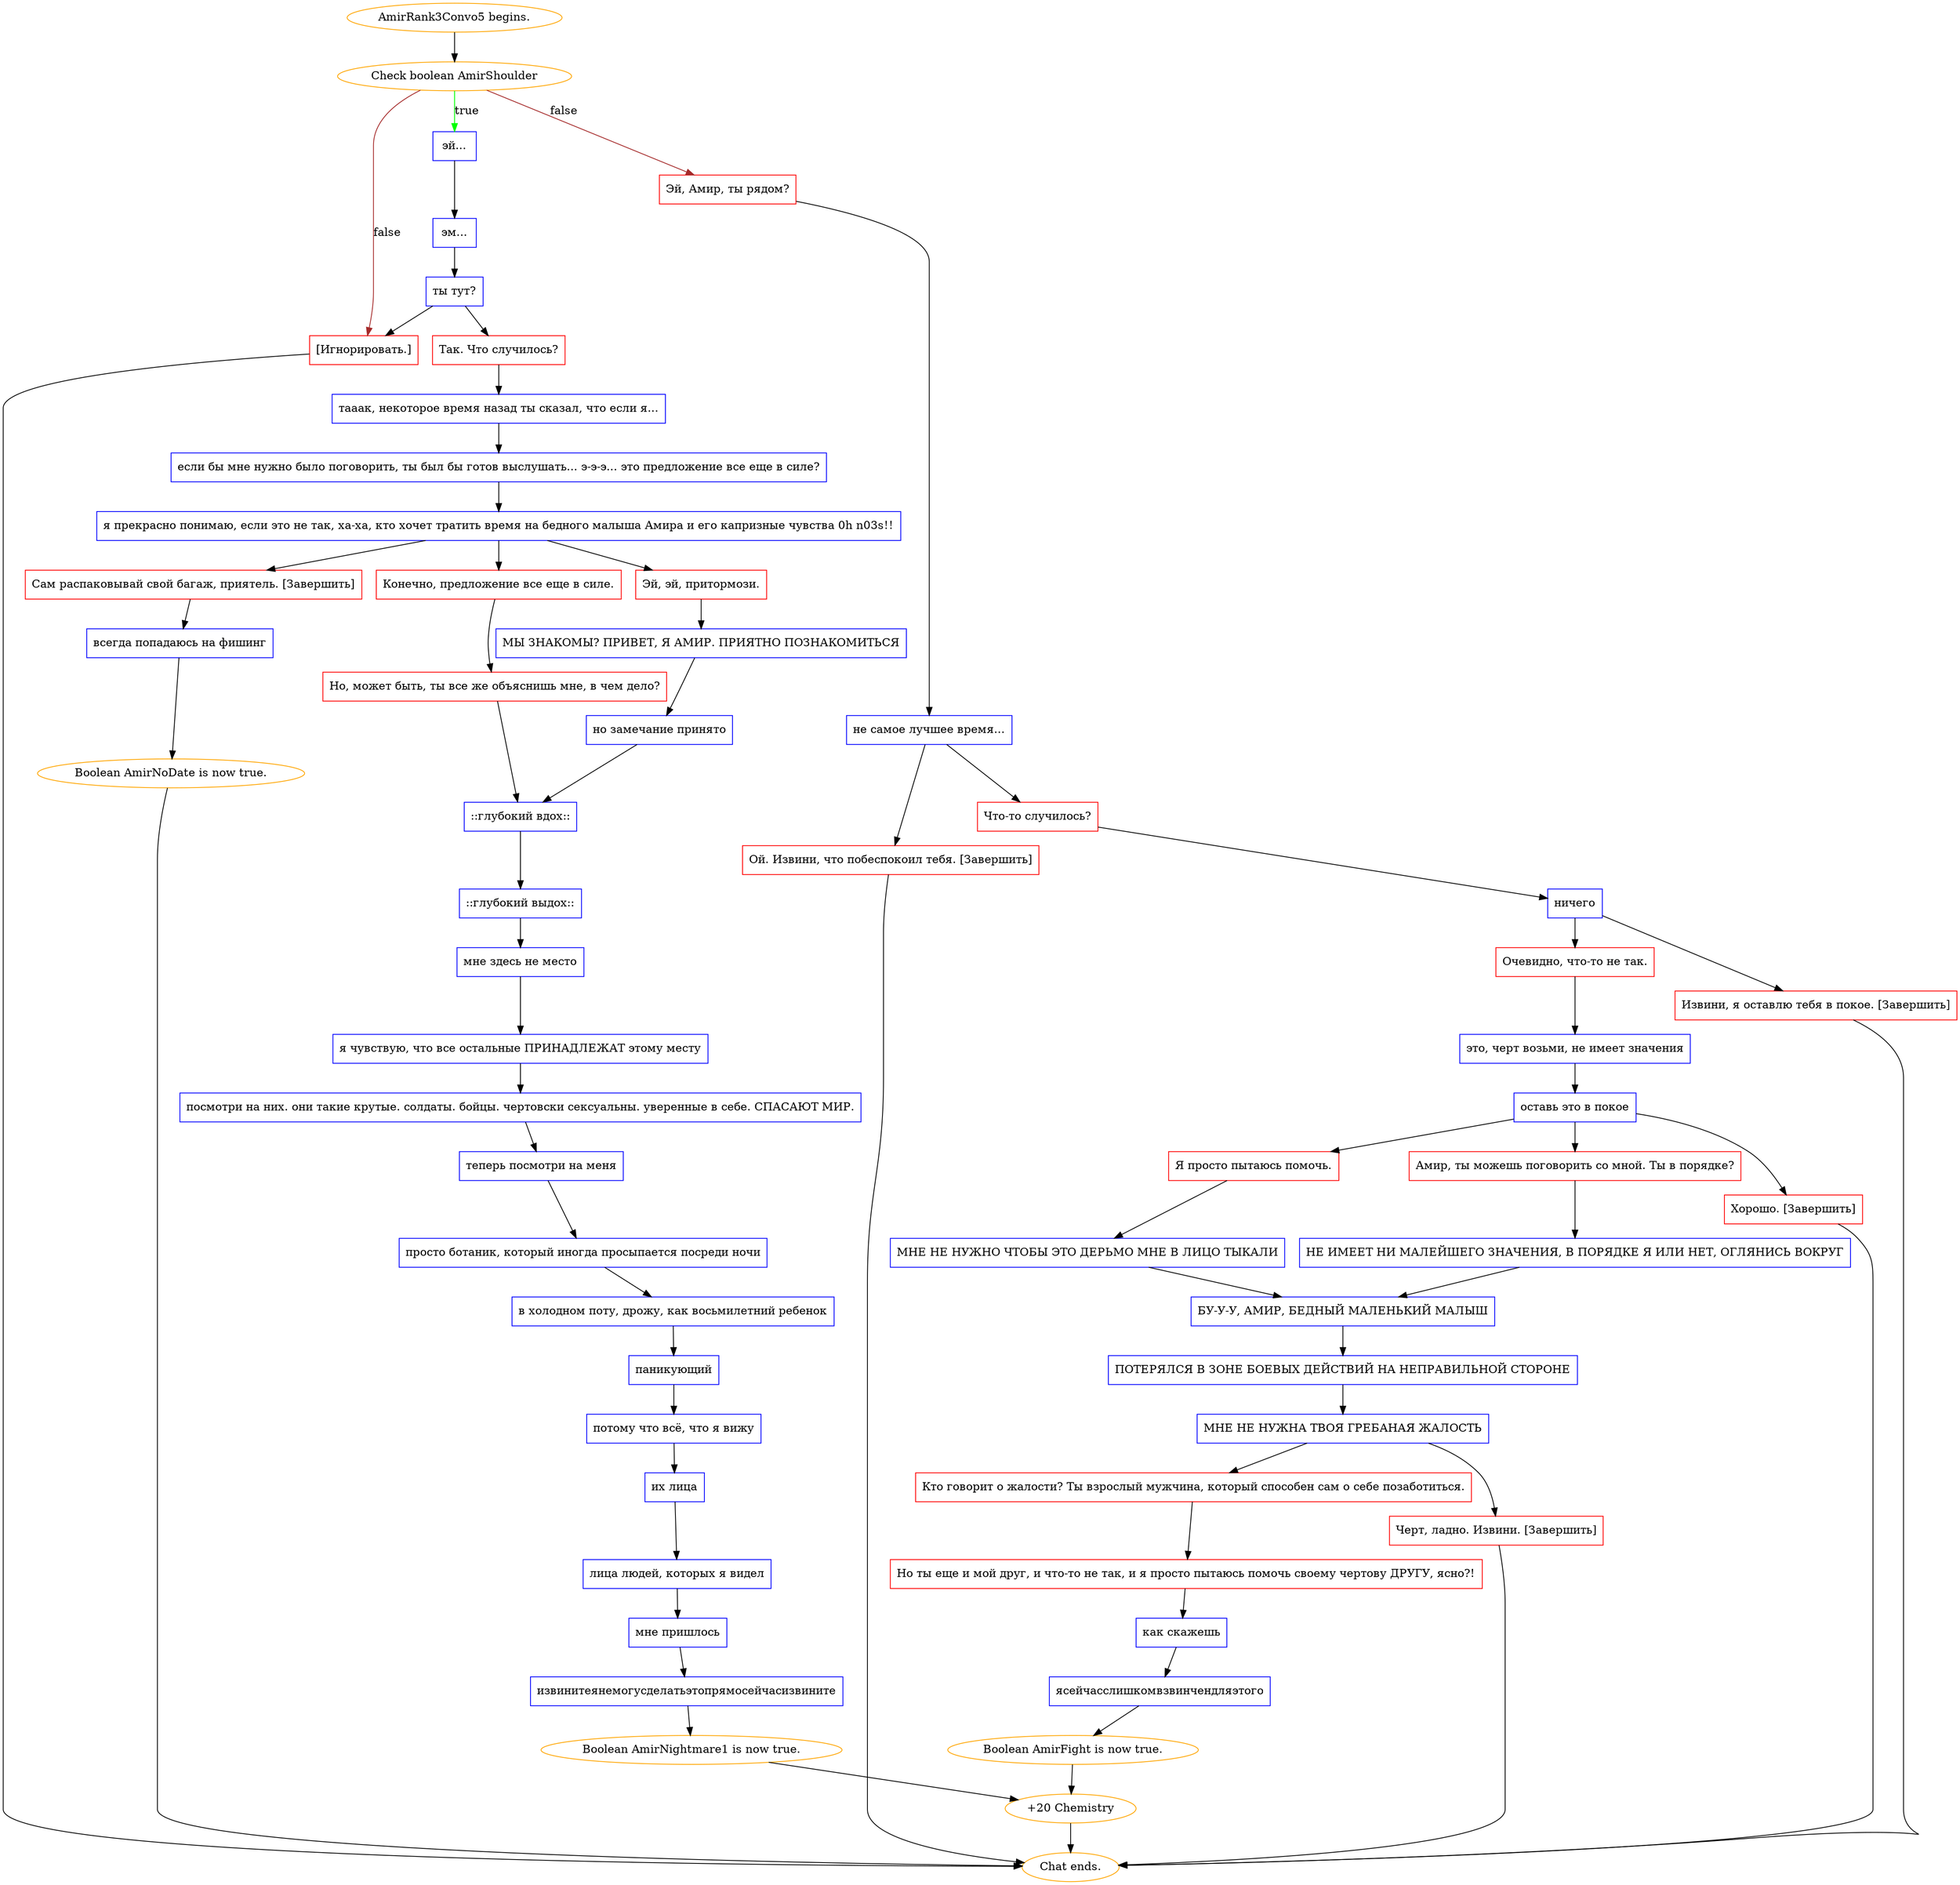 digraph {
	"AmirRank3Convo5 begins." [color=orange];
		"AmirRank3Convo5 begins." -> j1739388790;
	j1739388790 [label="Check boolean AmirShoulder",color=orange];
		j1739388790 -> j703201921 [label=true,color=green];
		j1739388790 -> j3484159934 [label=false,color=brown];
		j1739388790 -> j2869381411 [label=false,color=brown];
	j703201921 [label="эй...",shape=box,color=blue];
		j703201921 -> j2691245211;
	j3484159934 [label="Эй, Амир, ты рядом?",shape=box,color=red];
		j3484159934 -> j2469492337;
	j2869381411 [label="[Игнорировать.]",shape=box,color=red];
		j2869381411 -> "Chat ends.";
	j2691245211 [label="эм...",shape=box,color=blue];
		j2691245211 -> j1460455510;
	j2469492337 [label="не самое лучшее время...",shape=box,color=blue];
		j2469492337 -> j339906272;
		j2469492337 -> j2307091661;
	"Chat ends." [color=orange];
	j1460455510 [label="ты тут?",shape=box,color=blue];
		j1460455510 -> j811890346;
		j1460455510 -> j2869381411;
	j339906272 [label="Что-то случилось?",shape=box,color=red];
		j339906272 -> j2433372759;
	j2307091661 [label="Ой. Извини, что побеспокоил тебя. [Завершить]",shape=box,color=red];
		j2307091661 -> "Chat ends.";
	j811890346 [label="Так. Что случилось?",shape=box,color=red];
		j811890346 -> j937781914;
	j2433372759 [label="ничего",shape=box,color=blue];
		j2433372759 -> j2055762703;
		j2433372759 -> j4260663063;
	j937781914 [label="тааак, некоторое время назад ты сказал, что если я...",shape=box,color=blue];
		j937781914 -> j3365978041;
	j2055762703 [label="Очевидно, что-то не так.",shape=box,color=red];
		j2055762703 -> j2849380652;
	j4260663063 [label="Извини, я оставлю тебя в покое. [Завершить]",shape=box,color=red];
		j4260663063 -> "Chat ends.";
	j3365978041 [label="если бы мне нужно было поговорить, ты был бы готов выслушать... э-э-э... это предложение все еще в силе?",shape=box,color=blue];
		j3365978041 -> j638431482;
	j2849380652 [label="это, черт возьми, не имеет значения",shape=box,color=blue];
		j2849380652 -> j546053079;
	j638431482 [label="я прекрасно понимаю, если это не так, ха-ха, кто хочет тратить время на бедного малыша Амира и его капризные чувства 0h n03s!!",shape=box,color=blue];
		j638431482 -> j3331141519;
		j638431482 -> j2094325334;
		j638431482 -> j3684734156;
	j546053079 [label="оставь это в покое",shape=box,color=blue];
		j546053079 -> j532894260;
		j546053079 -> j2521803738;
		j546053079 -> j3913138087;
	j3331141519 [label="Сам распаковывай свой багаж, приятель. [Завершить]",shape=box,color=red];
		j3331141519 -> j1248609594;
	j2094325334 [label="Конечно, предложение все еще в силе.",shape=box,color=red];
		j2094325334 -> j947645639;
	j3684734156 [label="Эй, эй, притормози.",shape=box,color=red];
		j3684734156 -> j3565161897;
	j532894260 [label="Амир, ты можешь поговорить со мной. Ты в порядке?",shape=box,color=red];
		j532894260 -> j3956149973;
	j2521803738 [label="Я просто пытаюсь помочь.",shape=box,color=red];
		j2521803738 -> j53290804;
	j3913138087 [label="Хорошо. [Завершить]",shape=box,color=red];
		j3913138087 -> "Chat ends.";
	j1248609594 [label="всегда попадаюсь на фишинг",shape=box,color=blue];
		j1248609594 -> j1438323710;
	j947645639 [label="Но, может быть, ты все же объяснишь мне, в чем дело?",shape=box,color=red];
		j947645639 -> j244325461;
	j3565161897 [label="МЫ ЗНАКОМЫ? ПРИВЕТ, Я АМИР. ПРИЯТНО ПОЗНАКОМИТЬСЯ",shape=box,color=blue];
		j3565161897 -> j1807799510;
	j3956149973 [label="НЕ ИМЕЕТ НИ МАЛЕЙШЕГО ЗНАЧЕНИЯ, В ПОРЯДКЕ Я ИЛИ НЕТ, ОГЛЯНИСЬ ВОКРУГ",shape=box,color=blue];
		j3956149973 -> j2571157507;
	j53290804 [label="МНЕ НЕ НУЖНО ЧТОБЫ ЭТО ДЕРЬМО МНЕ В ЛИЦО ТЫКАЛИ",shape=box,color=blue];
		j53290804 -> j2571157507;
	j1438323710 [label="Boolean AmirNoDate is now true.",color=orange];
		j1438323710 -> "Chat ends.";
	j244325461 [label="::глубокий вдох::",shape=box,color=blue];
		j244325461 -> j3933554011;
	j1807799510 [label="но замечание принято",shape=box,color=blue];
		j1807799510 -> j244325461;
	j2571157507 [label="БУ-У-У, АМИР, БЕДНЫЙ МАЛЕНЬКИЙ МАЛЫШ",shape=box,color=blue];
		j2571157507 -> j872901188;
	j3933554011 [label="::глубокий выдох::",shape=box,color=blue];
		j3933554011 -> j2086605961;
	j872901188 [label="ПОТЕРЯЛСЯ В ЗОНЕ БОЕВЫХ ДЕЙСТВИЙ НА НЕПРАВИЛЬНОЙ СТОРОНЕ",shape=box,color=blue];
		j872901188 -> j776576067;
	j2086605961 [label="мне здесь не место",shape=box,color=blue];
		j2086605961 -> j2373355036;
	j776576067 [label="МНЕ НЕ НУЖНА ТВОЯ ГРЕБАНАЯ ЖАЛОСТЬ",shape=box,color=blue];
		j776576067 -> j4273365172;
		j776576067 -> j944783381;
	j2373355036 [label="я чувствую, что все остальные ПРИНАДЛЕЖАТ этому месту",shape=box,color=blue];
		j2373355036 -> j3689934927;
	j4273365172 [label="Кто говорит о жалости? Ты взрослый мужчина, который способен сам о себе позаботиться.",shape=box,color=red];
		j4273365172 -> j368198557;
	j944783381 [label="Черт, ладно. Извини. [Завершить]",shape=box,color=red];
		j944783381 -> "Chat ends.";
	j3689934927 [label="посмотри на них. они такие крутые. солдаты. бойцы. чертовски сексуальны. уверенные в себе. СПАСАЮТ МИР.",shape=box,color=blue];
		j3689934927 -> j2113439359;
	j368198557 [label="Но ты еще и мой друг, и что-то не так, и я просто пытаюсь помочь своему чертову ДРУГУ, ясно?!",shape=box,color=red];
		j368198557 -> j994965588;
	j2113439359 [label="теперь посмотри на меня",shape=box,color=blue];
		j2113439359 -> j3679042616;
	j994965588 [label="как скажешь",shape=box,color=blue];
		j994965588 -> j2567160304;
	j3679042616 [label="просто ботаник, который иногда просыпается посреди ночи",shape=box,color=blue];
		j3679042616 -> j906500534;
	j2567160304 [label="ясейчасслишкомвзвинчендляэтого",shape=box,color=blue];
		j2567160304 -> j1796963784;
	j906500534 [label="в холодном поту, дрожу, как восьмилетний ребенок",shape=box,color=blue];
		j906500534 -> j956622668;
	j1796963784 [label="Boolean AmirFight is now true.",color=orange];
		j1796963784 -> j367054140;
	j956622668 [label="паникующий",shape=box,color=blue];
		j956622668 -> j2168093336;
	j367054140 [label="+20 Chemistry",color=orange];
		j367054140 -> "Chat ends.";
	j2168093336 [label="потому что всё, что я вижу",shape=box,color=blue];
		j2168093336 -> j2410703142;
	j2410703142 [label="их лица",shape=box,color=blue];
		j2410703142 -> j3895760797;
	j3895760797 [label="лица людей, которых я видел",shape=box,color=blue];
		j3895760797 -> j3436313623;
	j3436313623 [label="мне пришлось",shape=box,color=blue];
		j3436313623 -> j1158755481;
	j1158755481 [label="извинитеянемогусделатьэтопрямосейчасизвините",shape=box,color=blue];
		j1158755481 -> j2008433035;
	j2008433035 [label="Boolean AmirNightmare1 is now true.",color=orange];
		j2008433035 -> j367054140;
}